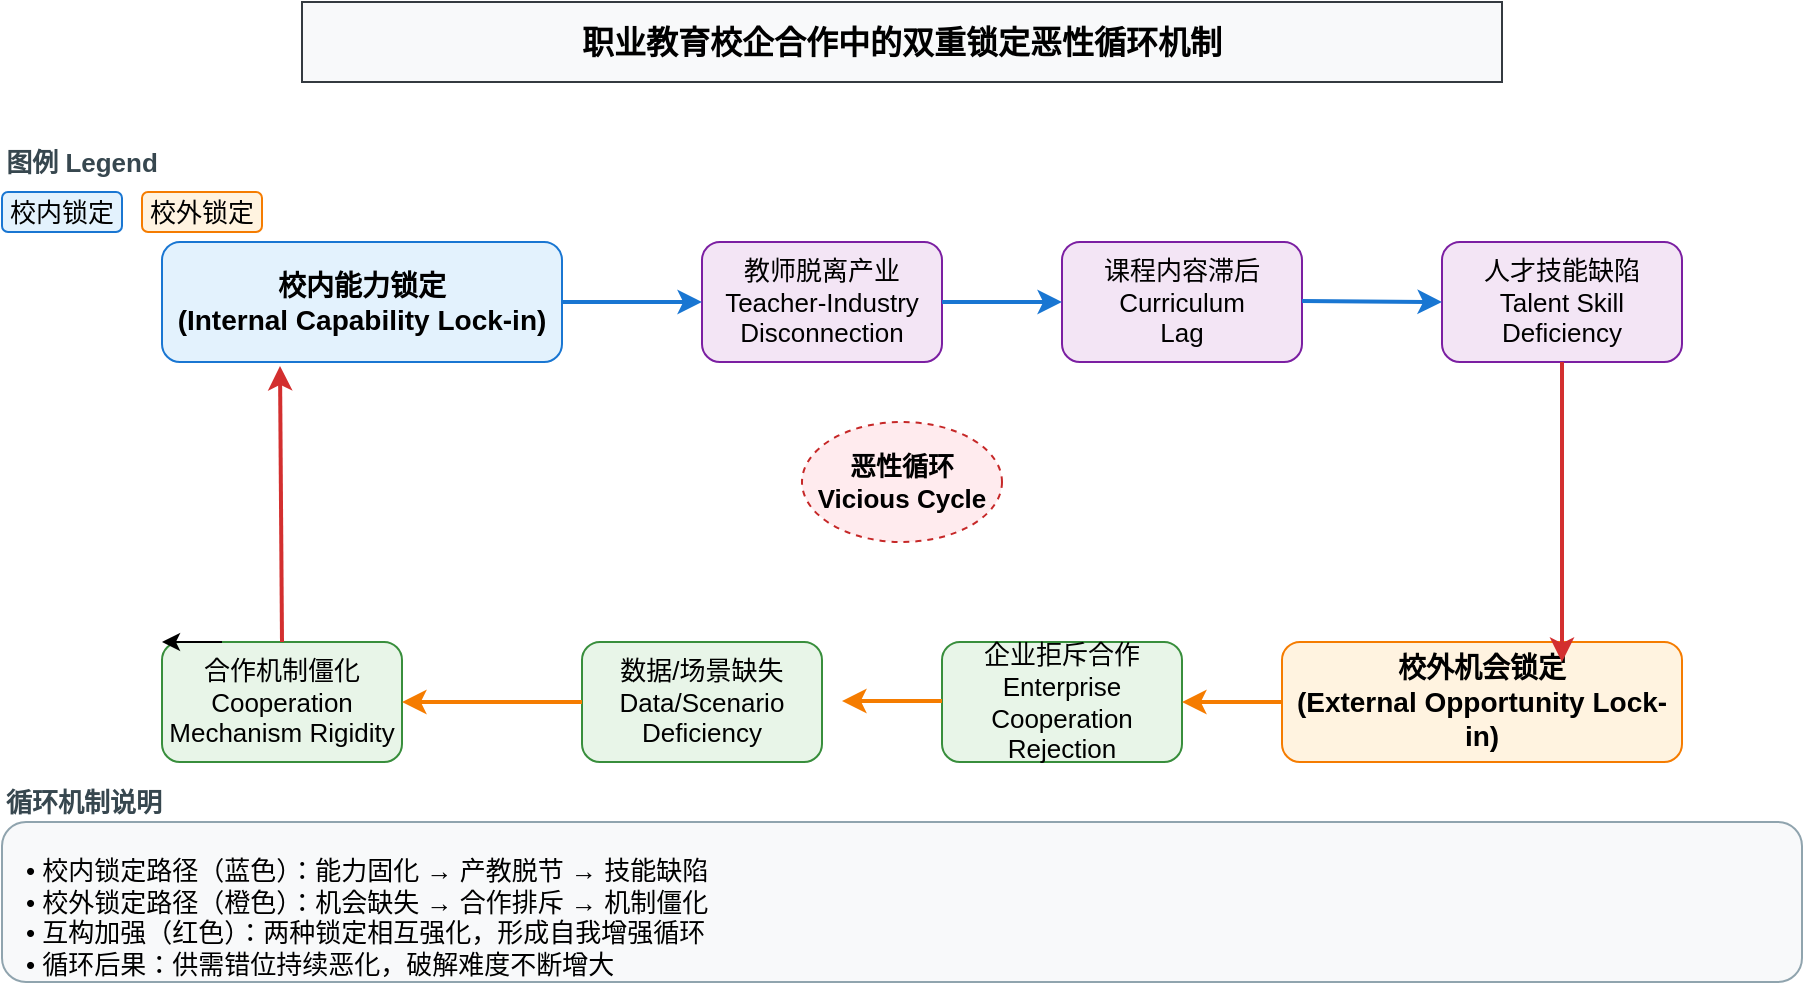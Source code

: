 <mxfile version="28.0.7">
  <diagram name="双重锁定恶性循环机制" id="lock-cycle">
    <mxGraphModel dx="1420" dy="743" grid="1" gridSize="10" guides="1" tooltips="1" connect="1" arrows="1" fold="1" page="1" pageScale="1" pageWidth="1000" pageHeight="700" math="0" shadow="0">
      <root>
        <mxCell id="0" />
        <mxCell id="1" parent="0" />
        <mxCell id="title" value="职业教育校企合作中的双重锁定恶性循环机制" style="rounded=0;whiteSpace=wrap;html=1;fontSize=16;fontStyle=1;fillColor=#f8f9fa;strokeColor=#343a40;align=center;verticalAlign=middle;" parent="1" vertex="1">
          <mxGeometry x="200" y="30" width="600" height="40" as="geometry" />
        </mxCell>
        <mxCell id="internal-lock" value="校内能力锁定&#xa;(Internal Capability Lock-in)" style="rounded=1;whiteSpace=wrap;html=1;fontSize=14;fontStyle=1;fillColor=#e3f2fd;strokeColor=#1976d2;align=center;verticalAlign=middle;" parent="1" vertex="1">
          <mxGeometry x="130" y="150" width="200" height="60" as="geometry" />
        </mxCell>
        <mxCell id="external-lock" value="校外机会锁定&#xa;(External Opportunity Lock-in)" style="rounded=1;whiteSpace=wrap;html=1;fontSize=14;fontStyle=1;fillColor=#fff3e0;strokeColor=#f57c00;align=center;verticalAlign=middle;" parent="1" vertex="1">
          <mxGeometry x="690" y="350" width="200" height="60" as="geometry" />
        </mxCell>
        <mxCell id="node1" value="教师脱离产业&#xa;Teacher-Industry&#xa;Disconnection" style="rounded=1;whiteSpace=wrap;html=1;fontSize=13;fillColor=#f3e5f5;strokeColor=#7b1fa2;align=center;" parent="1" vertex="1">
          <mxGeometry x="400" y="150" width="120" height="60" as="geometry" />
        </mxCell>
        <mxCell id="node2" value="课程内容滞后&#xa;Curriculum&#xa;Lag" style="rounded=1;whiteSpace=wrap;html=1;fontSize=13;fillColor=#f3e5f5;strokeColor=#7b1fa2;align=center;" parent="1" vertex="1">
          <mxGeometry x="580" y="150" width="120" height="60" as="geometry" />
        </mxCell>
        <mxCell id="node3" value="人才技能缺陷&#xa;Talent Skill&#xa;Deficiency" style="rounded=1;whiteSpace=wrap;html=1;fontSize=13;fillColor=#f3e5f5;strokeColor=#7b1fa2;align=center;" parent="1" vertex="1">
          <mxGeometry x="770" y="150" width="120" height="60" as="geometry" />
        </mxCell>
        <mxCell id="node4" value="数据/场景缺失&#xa;Data/Scenario&#xa;Deficiency" style="rounded=1;whiteSpace=wrap;html=1;fontSize=13;fillColor=#e8f5e8;strokeColor=#388e3c;align=center;" parent="1" vertex="1">
          <mxGeometry x="340" y="350" width="120" height="60" as="geometry" />
        </mxCell>
        <mxCell id="node5" value="企业拒斥合作&#xa;Enterprise&#xa;Cooperation Rejection" style="rounded=1;whiteSpace=wrap;html=1;fontSize=13;fillColor=#e8f5e8;strokeColor=#388e3c;align=center;" parent="1" vertex="1">
          <mxGeometry x="520" y="350" width="120" height="60" as="geometry" />
        </mxCell>
        <mxCell id="node6" value="合作机制僵化&#xa;Cooperation&#xa;Mechanism Rigidity" style="rounded=1;whiteSpace=wrap;html=1;fontSize=13;fillColor=#e8f5e8;strokeColor=#388e3c;align=center;" parent="1" vertex="1">
          <mxGeometry x="130" y="350" width="120" height="60" as="geometry" />
        </mxCell>
        <mxCell id="arrow1" value="" style="endArrow=classic;html=1;rounded=0;exitX=1;exitY=0.5;exitDx=0;exitDy=0;entryX=0;entryY=0.5;entryDx=0;entryDy=0;strokeWidth=2;strokeColor=#1976d2;" parent="1" source="internal-lock" target="node1" edge="1">
          <mxGeometry relative="1" as="geometry" />
        </mxCell>
        <mxCell id="arrow2" value="" style="endArrow=classic;html=1;rounded=0;exitX=1;exitY=0.5;exitDx=0;exitDy=0;entryX=0;entryY=0.5;entryDx=0;entryDy=0;strokeWidth=2;strokeColor=#1976d2;" parent="1" source="node1" target="node2" edge="1">
          <mxGeometry relative="1" as="geometry" />
        </mxCell>
        <mxCell id="arrow4" value="" style="endArrow=classic;html=1;rounded=0;exitX=0.5;exitY=1;exitDx=0;exitDy=0;entryX=0.7;entryY=0.167;entryDx=0;entryDy=0;strokeWidth=2;strokeColor=#d32f2f;entryPerimeter=0;" parent="1" source="node3" target="external-lock" edge="1">
          <mxGeometry relative="1" as="geometry" />
        </mxCell>
        <mxCell id="arrow5" value="" style="endArrow=classic;html=1;rounded=0;exitX=0;exitY=0.5;exitDx=0;exitDy=0;entryX=1;entryY=0.5;entryDx=0;entryDy=0;strokeWidth=2;strokeColor=#f57c00;" parent="1" source="external-lock" target="node5" edge="1">
          <mxGeometry relative="1" as="geometry" />
        </mxCell>
        <mxCell id="arrow7" value="" style="endArrow=classic;html=1;rounded=0;exitX=0;exitY=0.5;exitDx=0;exitDy=0;entryX=1;entryY=0.5;entryDx=0;entryDy=0;strokeWidth=2;strokeColor=#f57c00;" parent="1" source="node4" target="node6" edge="1">
          <mxGeometry relative="1" as="geometry" />
        </mxCell>
        <mxCell id="arrow8" value="" style="endArrow=classic;html=1;rounded=0;exitX=0.5;exitY=0;exitDx=0;exitDy=0;entryX=0.295;entryY=1.033;entryDx=0;entryDy=0;strokeWidth=2;strokeColor=#d32f2f;entryPerimeter=0;" parent="1" source="node6" target="internal-lock" edge="1">
          <mxGeometry relative="1" as="geometry" />
        </mxCell>
        <mxCell id="center-cycle" value="恶性循环&#xa;Vicious Cycle" style="ellipse;whiteSpace=wrap;html=1;fontSize=13;fontStyle=1;fillColor=#ffebee;strokeColor=#c62828;align=center;dashed=1;" parent="1" vertex="1">
          <mxGeometry x="450" y="240" width="100" height="60" as="geometry" />
        </mxCell>
        <mxCell id="mechanism-title" value="循环机制说明" style="text;html=1;strokeColor=none;fillColor=none;align=left;verticalAlign=middle;whiteSpace=wrap;rounded=0;fontSize=13;fontStyle=1;fontColor=#37474f;" parent="1" vertex="1">
          <mxGeometry x="50" y="420" width="120" height="20" as="geometry" />
        </mxCell>
        <mxCell id="mechanism-text" value="• 校内锁定路径（蓝色）：能力固化 → 产教脱节 → 技能缺陷&#xa;• 校外锁定路径（橙色）：机会缺失 → 合作排斥 → 机制僵化&#xa;• 互构加强（红色）：两种锁定相互强化，形成自我增强循环&#xa;• 循环后果：供需错位持续恶化，破解难度不断增大" style="text;html=1;strokeColor=#90a4ae;fillColor=#f8f9fa;align=left;verticalAlign=top;whiteSpace=wrap;rounded=1;fontSize=13;spacingLeft=10;spacingTop=10;" parent="1" vertex="1">
          <mxGeometry x="50" y="440" width="900" height="80" as="geometry" />
        </mxCell>
        <mxCell id="legend-title" value="图例 Legend" style="text;html=1;strokeColor=none;fillColor=none;align=center;verticalAlign=middle;whiteSpace=wrap;rounded=0;fontSize=13;fontStyle=1;fontColor=#37474f;" parent="1" vertex="1">
          <mxGeometry x="50" y="100" width="80" height="20" as="geometry" />
        </mxCell>
        <mxCell id="legend1" value="校内锁定" style="rounded=1;whiteSpace=wrap;html=1;fontSize=13;fillColor=#e3f2fd;strokeColor=#1976d2;" parent="1" vertex="1">
          <mxGeometry x="50" y="125" width="60" height="20" as="geometry" />
        </mxCell>
        <mxCell id="legend2" value="校外锁定" style="rounded=1;whiteSpace=wrap;html=1;fontSize=13;fillColor=#fff3e0;strokeColor=#f57c00;" parent="1" vertex="1">
          <mxGeometry x="120" y="125" width="60" height="20" as="geometry" />
        </mxCell>
        <mxCell id="ldYuD3GYP1EdfvE1DNKJ-3" value="" style="endArrow=classic;html=1;rounded=0;exitX=1;exitY=0.5;exitDx=0;exitDy=0;entryX=0;entryY=0.5;entryDx=0;entryDy=0;strokeWidth=2;strokeColor=#1976d2;" edge="1" parent="1" target="node3">
          <mxGeometry relative="1" as="geometry">
            <mxPoint x="700" y="179.5" as="sourcePoint" />
            <mxPoint x="760" y="179.5" as="targetPoint" />
          </mxGeometry>
        </mxCell>
        <mxCell id="ldYuD3GYP1EdfvE1DNKJ-5" style="edgeStyle=orthogonalEdgeStyle;rounded=0;orthogonalLoop=1;jettySize=auto;html=1;exitX=0.25;exitY=0;exitDx=0;exitDy=0;entryX=0;entryY=0;entryDx=0;entryDy=0;" edge="1" parent="1" source="node6" target="node6">
          <mxGeometry relative="1" as="geometry" />
        </mxCell>
        <mxCell id="ldYuD3GYP1EdfvE1DNKJ-6" value="" style="endArrow=classic;html=1;rounded=0;exitX=0;exitY=0.5;exitDx=0;exitDy=0;entryX=1;entryY=0.5;entryDx=0;entryDy=0;strokeWidth=2;strokeColor=#f57c00;" edge="1" parent="1">
          <mxGeometry relative="1" as="geometry">
            <mxPoint x="520" y="379.5" as="sourcePoint" />
            <mxPoint x="470" y="379.5" as="targetPoint" />
          </mxGeometry>
        </mxCell>
      </root>
    </mxGraphModel>
  </diagram>
</mxfile>
